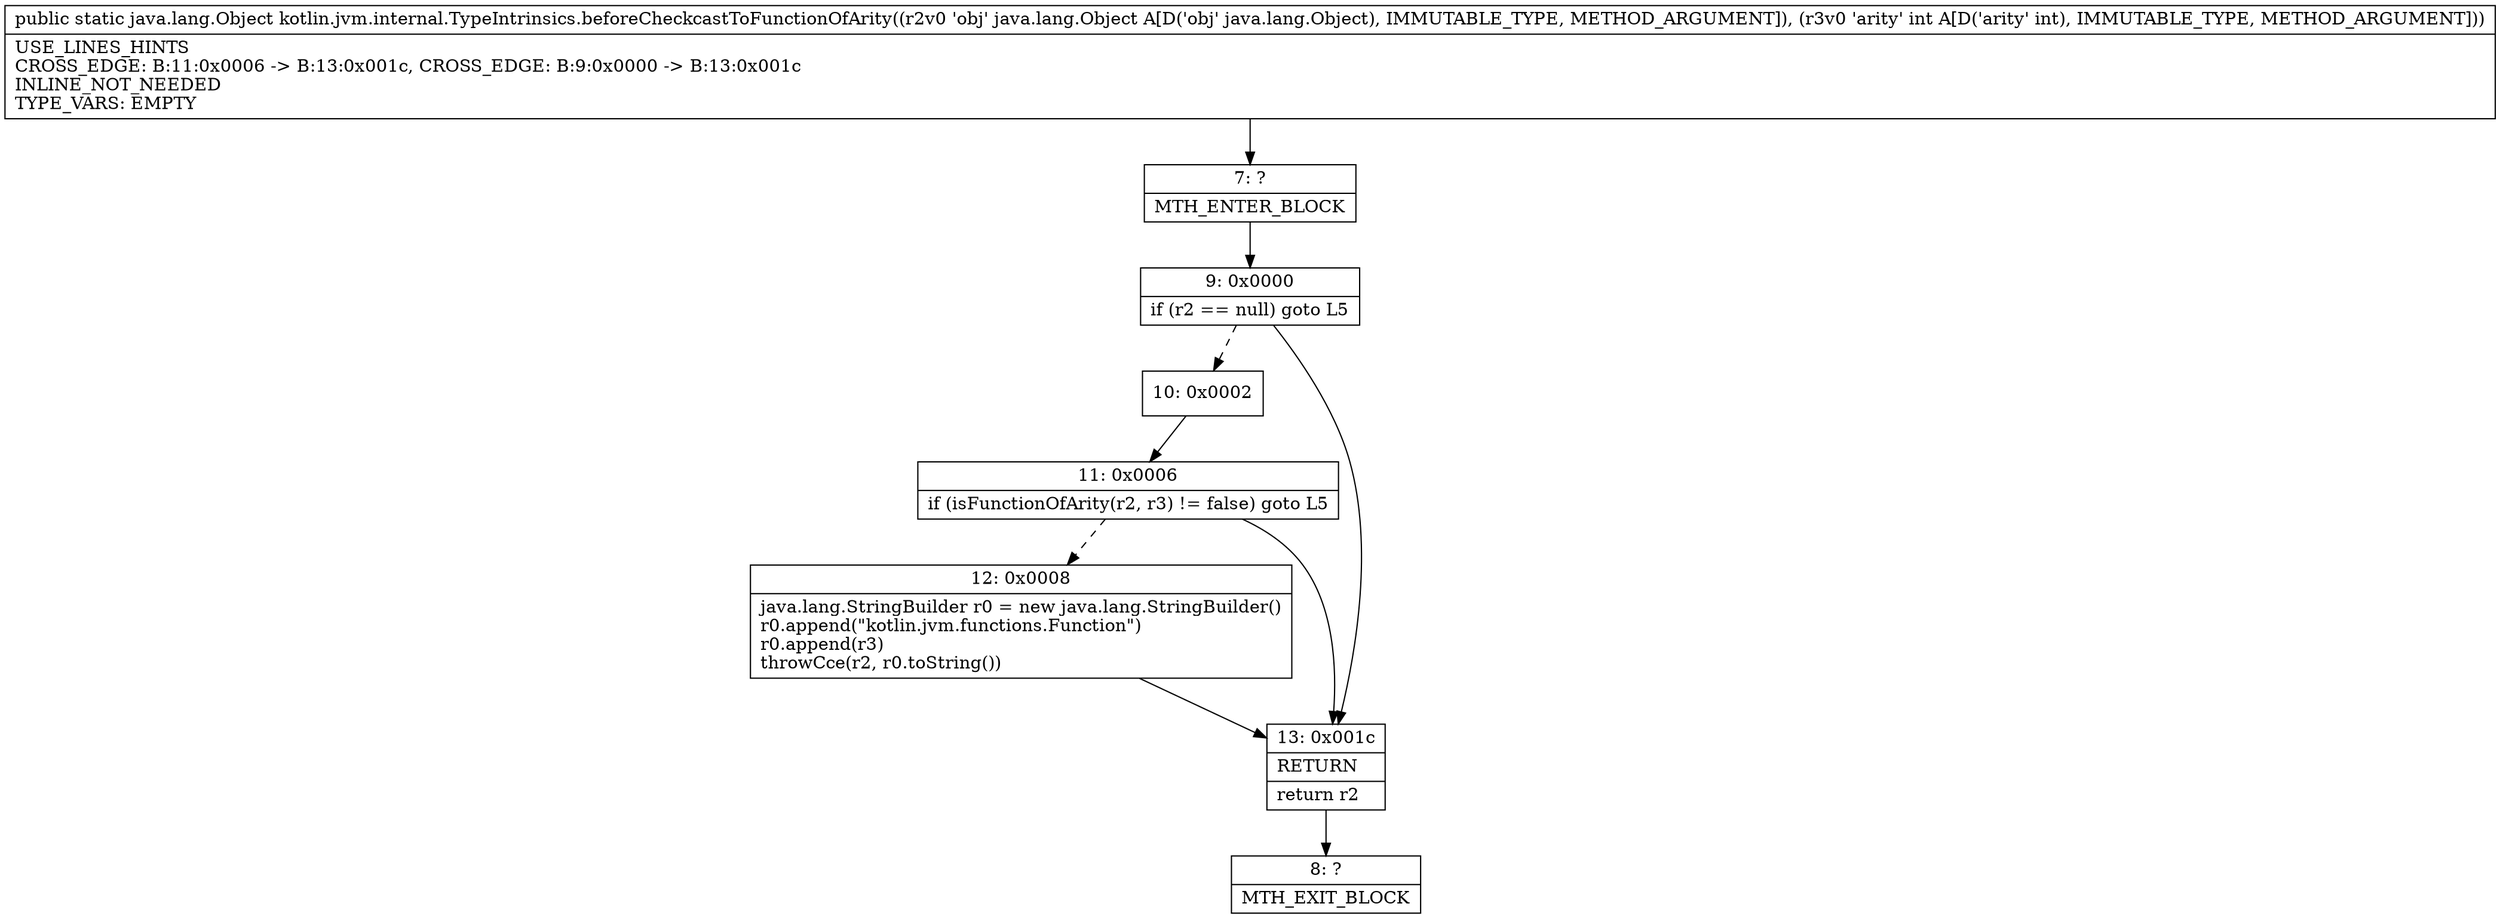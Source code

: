 digraph "CFG forkotlin.jvm.internal.TypeIntrinsics.beforeCheckcastToFunctionOfArity(Ljava\/lang\/Object;I)Ljava\/lang\/Object;" {
Node_7 [shape=record,label="{7\:\ ?|MTH_ENTER_BLOCK\l}"];
Node_9 [shape=record,label="{9\:\ 0x0000|if (r2 == null) goto L5\l}"];
Node_10 [shape=record,label="{10\:\ 0x0002}"];
Node_11 [shape=record,label="{11\:\ 0x0006|if (isFunctionOfArity(r2, r3) != false) goto L5\l}"];
Node_12 [shape=record,label="{12\:\ 0x0008|java.lang.StringBuilder r0 = new java.lang.StringBuilder()\lr0.append(\"kotlin.jvm.functions.Function\")\lr0.append(r3)\lthrowCce(r2, r0.toString())\l}"];
Node_13 [shape=record,label="{13\:\ 0x001c|RETURN\l|return r2\l}"];
Node_8 [shape=record,label="{8\:\ ?|MTH_EXIT_BLOCK\l}"];
MethodNode[shape=record,label="{public static java.lang.Object kotlin.jvm.internal.TypeIntrinsics.beforeCheckcastToFunctionOfArity((r2v0 'obj' java.lang.Object A[D('obj' java.lang.Object), IMMUTABLE_TYPE, METHOD_ARGUMENT]), (r3v0 'arity' int A[D('arity' int), IMMUTABLE_TYPE, METHOD_ARGUMENT]))  | USE_LINES_HINTS\lCROSS_EDGE: B:11:0x0006 \-\> B:13:0x001c, CROSS_EDGE: B:9:0x0000 \-\> B:13:0x001c\lINLINE_NOT_NEEDED\lTYPE_VARS: EMPTY\l}"];
MethodNode -> Node_7;Node_7 -> Node_9;
Node_9 -> Node_10[style=dashed];
Node_9 -> Node_13;
Node_10 -> Node_11;
Node_11 -> Node_12[style=dashed];
Node_11 -> Node_13;
Node_12 -> Node_13;
Node_13 -> Node_8;
}


